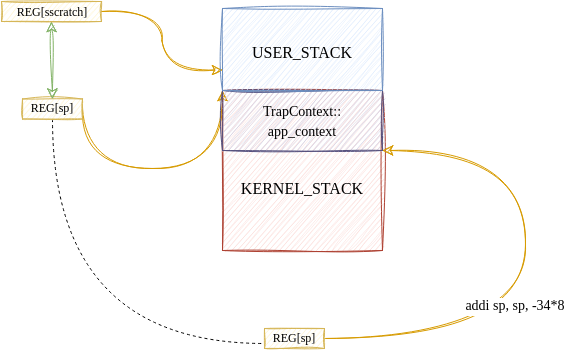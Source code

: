 <mxfile version="20.3.0" type="device"><diagram id="a0WuUPeOJ-50OHsP21YN" name="第 1 页"><mxGraphModel dx="509" dy="-2011" grid="1" gridSize="10" guides="1" tooltips="1" connect="1" arrows="1" fold="1" page="1" pageScale="1" pageWidth="827" pageHeight="1169" math="0" shadow="0"><root><mxCell id="0"/><mxCell id="1" parent="0"/><mxCell id="mHqpw9Oj54Khjqx-IVC_-2" style="edgeStyle=orthogonalEdgeStyle;curved=1;sketch=1;orthogonalLoop=1;jettySize=auto;html=1;exitX=1;exitY=0.5;exitDx=0;exitDy=0;entryX=0;entryY=0;entryDx=0;entryDy=0;strokeWidth=0.5;fontFamily=Hack Nerd Font;fontSize=7;startArrow=none;startFill=0;endArrow=classic;endFill=1;endSize=4;sourcePerimeterSpacing=0;targetPerimeterSpacing=0;fillColor=#ffe6cc;strokeColor=#d79b00;" edge="1" parent="1" source="mHqpw9Oj54Khjqx-IVC_-4" target="mHqpw9Oj54Khjqx-IVC_-9"><mxGeometry relative="1" as="geometry"><Array as="points"><mxPoint x="114.5" y="2899"/><mxPoint x="184.5" y="2899"/></Array></mxGeometry></mxCell><mxCell id="mHqpw9Oj54Khjqx-IVC_-3" style="edgeStyle=orthogonalEdgeStyle;curved=1;sketch=0;orthogonalLoop=1;jettySize=auto;html=1;entryX=0;entryY=0.75;entryDx=0;entryDy=0;dashed=1;strokeWidth=0.5;fontFamily=Hack Nerd Font;fontSize=7;startArrow=none;startFill=0;endArrow=none;endFill=0;startSize=4;endSize=4;sourcePerimeterSpacing=0;targetPerimeterSpacing=0;exitX=0.5;exitY=1;exitDx=0;exitDy=0;" edge="1" parent="1" source="mHqpw9Oj54Khjqx-IVC_-4" target="mHqpw9Oj54Khjqx-IVC_-13"><mxGeometry relative="1" as="geometry"/></mxCell><mxCell id="mHqpw9Oj54Khjqx-IVC_-4" value="REG[sp]" style="rounded=0;whiteSpace=wrap;html=1;sketch=1;strokeColor=#d6b656;strokeWidth=0.5;fontFamily=Hack Nerd Font;fontSize=6;fillColor=#fff2cc;" vertex="1" parent="1"><mxGeometry x="84" y="2864.25" width="30" height="10" as="geometry"/></mxCell><mxCell id="mHqpw9Oj54Khjqx-IVC_-5" style="edgeStyle=orthogonalEdgeStyle;curved=1;sketch=1;orthogonalLoop=1;jettySize=auto;html=1;entryX=0;entryY=0.75;entryDx=0;entryDy=0;strokeWidth=0.5;fontFamily=Hack Nerd Font;fontSize=7;startArrow=none;startFill=0;endArrow=classic;endFill=1;endSize=4;sourcePerimeterSpacing=0;targetPerimeterSpacing=0;fillColor=#ffe6cc;strokeColor=#d79b00;" edge="1" parent="1" source="mHqpw9Oj54Khjqx-IVC_-7" target="mHqpw9Oj54Khjqx-IVC_-10"><mxGeometry relative="1" as="geometry"/></mxCell><mxCell id="mHqpw9Oj54Khjqx-IVC_-6" style="edgeStyle=orthogonalEdgeStyle;curved=1;sketch=1;orthogonalLoop=1;jettySize=auto;html=1;exitX=0.5;exitY=1;exitDx=0;exitDy=0;entryX=0.5;entryY=0;entryDx=0;entryDy=0;strokeWidth=0.5;fontFamily=Hack Nerd Font;fontSize=7;startArrow=classic;startFill=1;endArrow=classic;endFill=1;endSize=4;sourcePerimeterSpacing=0;targetPerimeterSpacing=0;fillColor=#d5e8d4;strokeColor=#82b366;startSize=4;" edge="1" parent="1" source="mHqpw9Oj54Khjqx-IVC_-7" target="mHqpw9Oj54Khjqx-IVC_-4"><mxGeometry relative="1" as="geometry"/></mxCell><mxCell id="mHqpw9Oj54Khjqx-IVC_-7" value="REG[sscratch]" style="rounded=0;whiteSpace=wrap;html=1;sketch=1;strokeColor=#d6b656;strokeWidth=0.5;fontFamily=Hack Nerd Font;fontSize=6;fillColor=#fff2cc;" vertex="1" parent="1"><mxGeometry x="73.5" y="2815.5" width="50" height="10" as="geometry"/></mxCell><mxCell id="mHqpw9Oj54Khjqx-IVC_-8" value="&lt;font style=&quot;font-size: 8px;&quot;&gt;&lt;br&gt;KERNEL_STACK&lt;br&gt;&lt;/font&gt;" style="rounded=0;whiteSpace=wrap;html=1;fillColor=#fad9d5;strokeColor=#ae4132;sketch=1;strokeWidth=0.5;fontFamily=Hack Nerd Font;" vertex="1" parent="1"><mxGeometry x="184" y="2860" width="80" height="80" as="geometry"/></mxCell><mxCell id="mHqpw9Oj54Khjqx-IVC_-9" value="&lt;span style=&quot;font-size: 7px;&quot;&gt;&lt;font style=&quot;font-size: 7px;&quot;&gt;TrapContext::&lt;/font&gt;&lt;/span&gt;&lt;font style=&quot;font-size: 7px;&quot;&gt;&lt;font style=&quot;font-size: 7px;&quot;&gt;&lt;br&gt;app_context&lt;/font&gt;&lt;br&gt;&lt;/font&gt;" style="rounded=0;whiteSpace=wrap;html=1;sketch=1;strokeWidth=0.5;fontFamily=Hack Nerd Font;fontSize=8;fillColor=#d0cee2;strokeColor=#56517e;" vertex="1" parent="1"><mxGeometry x="184" y="2860" width="80" height="30" as="geometry"/></mxCell><mxCell id="mHqpw9Oj54Khjqx-IVC_-10" value="&lt;font&gt;&lt;span style=&quot;font-size: 8px;&quot;&gt;USER_STACK&lt;/span&gt;&lt;/font&gt;" style="rounded=0;whiteSpace=wrap;html=1;fillColor=#dae8fc;strokeColor=#6c8ebf;sketch=1;strokeWidth=0.5;fontFamily=Hack Nerd Font;" vertex="1" parent="1"><mxGeometry x="184" y="2819" width="80" height="41" as="geometry"/></mxCell><mxCell id="mHqpw9Oj54Khjqx-IVC_-11" style="edgeStyle=orthogonalEdgeStyle;curved=1;sketch=1;orthogonalLoop=1;jettySize=auto;html=1;entryX=1;entryY=1;entryDx=0;entryDy=0;strokeWidth=0.5;fontFamily=Hack Nerd Font;fontSize=7;startArrow=none;startFill=0;endArrow=classic;endFill=1;startSize=4;endSize=4;sourcePerimeterSpacing=0;targetPerimeterSpacing=0;exitX=1;exitY=0.5;exitDx=0;exitDy=0;fillColor=#ffe6cc;strokeColor=#d79b00;" edge="1" parent="1" source="mHqpw9Oj54Khjqx-IVC_-13" target="mHqpw9Oj54Khjqx-IVC_-9"><mxGeometry relative="1" as="geometry"><Array as="points"><mxPoint x="335.5" y="2984"/><mxPoint x="335.5" y="2890"/></Array></mxGeometry></mxCell><mxCell id="mHqpw9Oj54Khjqx-IVC_-12" value="addi sp, sp, -34*8" style="edgeLabel;html=1;align=center;verticalAlign=middle;resizable=0;points=[];fontSize=7;fontFamily=Hack Nerd Font;" vertex="1" connectable="0" parent="mHqpw9Oj54Khjqx-IVC_-11"><mxGeometry x="-0.121" y="6" relative="1" as="geometry"><mxPoint as="offset"/></mxGeometry></mxCell><mxCell id="mHqpw9Oj54Khjqx-IVC_-13" value="REG[sp]" style="rounded=0;whiteSpace=wrap;html=1;sketch=1;strokeColor=#d6b656;strokeWidth=0.5;fontFamily=Hack Nerd Font;fontSize=6;fillColor=#fff2cc;" vertex="1" parent="1"><mxGeometry x="205" y="2979" width="30" height="10" as="geometry"/></mxCell></root></mxGraphModel></diagram></mxfile>